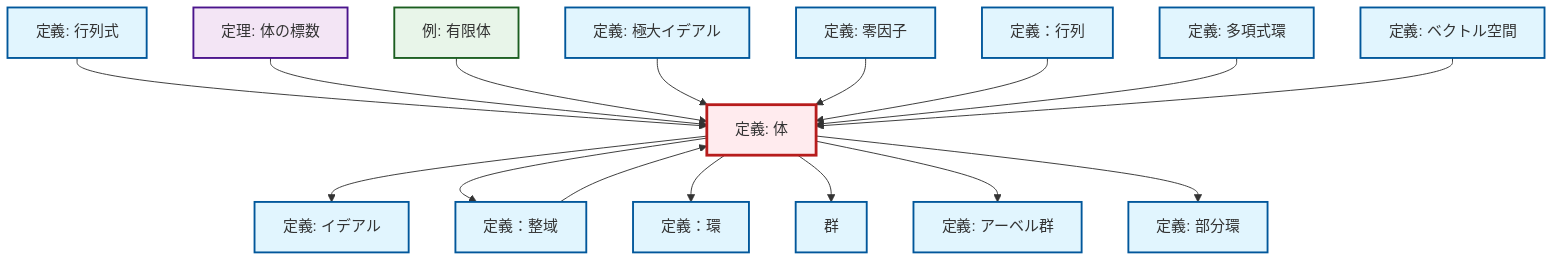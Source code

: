 graph TD
    classDef definition fill:#e1f5fe,stroke:#01579b,stroke-width:2px
    classDef theorem fill:#f3e5f5,stroke:#4a148c,stroke-width:2px
    classDef axiom fill:#fff3e0,stroke:#e65100,stroke-width:2px
    classDef example fill:#e8f5e9,stroke:#1b5e20,stroke-width:2px
    classDef current fill:#ffebee,stroke:#b71c1c,stroke-width:3px
    def-maximal-ideal["定義: 極大イデアル"]:::definition
    def-ring["定義：環"]:::definition
    def-field["定義: 体"]:::definition
    def-abelian-group["定義: アーベル群"]:::definition
    def-vector-space["定義: ベクトル空間"]:::definition
    def-subring["定義: 部分環"]:::definition
    def-group["群"]:::definition
    ex-finite-field["例: 有限体"]:::example
    def-determinant["定義: 行列式"]:::definition
    def-ideal["定義: イデアル"]:::definition
    def-zero-divisor["定義: 零因子"]:::definition
    thm-field-characteristic["定理: 体の標数"]:::theorem
    def-integral-domain["定義：整域"]:::definition
    def-matrix["定義：行列"]:::definition
    def-polynomial-ring["定義: 多項式環"]:::definition
    def-determinant --> def-field
    thm-field-characteristic --> def-field
    def-field --> def-ideal
    ex-finite-field --> def-field
    def-maximal-ideal --> def-field
    def-field --> def-integral-domain
    def-field --> def-ring
    def-field --> def-group
    def-field --> def-abelian-group
    def-integral-domain --> def-field
    def-zero-divisor --> def-field
    def-matrix --> def-field
    def-polynomial-ring --> def-field
    def-field --> def-subring
    def-vector-space --> def-field
    class def-field current